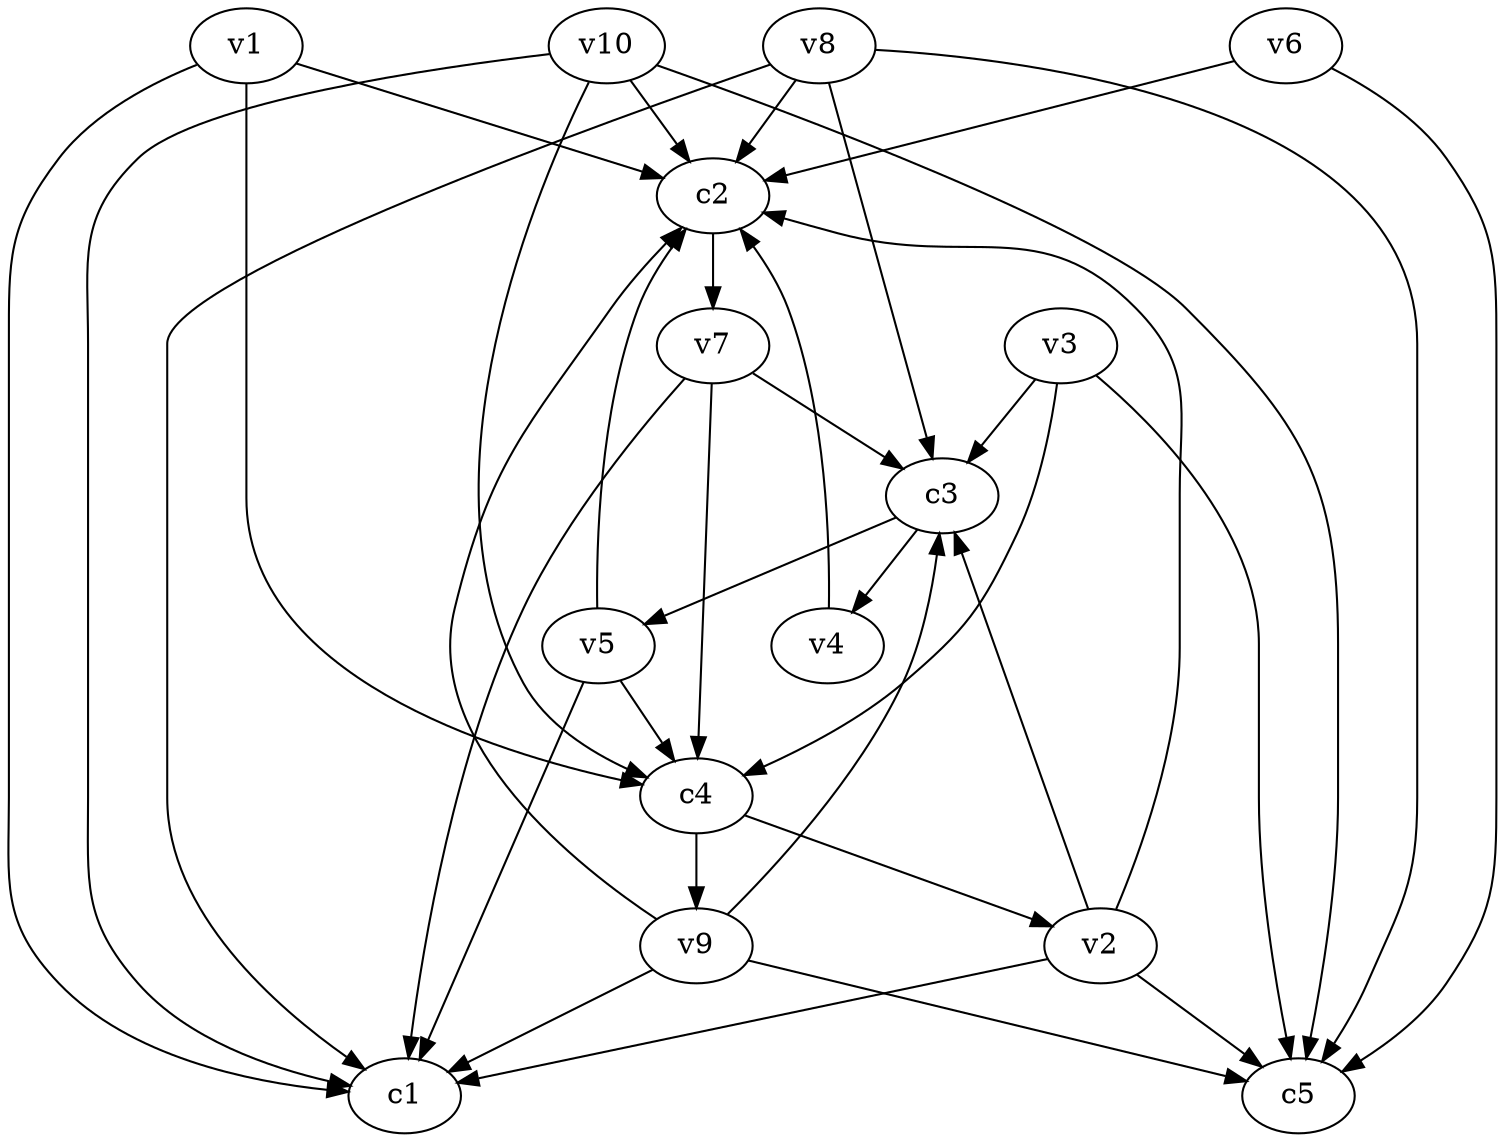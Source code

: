 strict digraph  {
c1;
c2;
c3;
c4;
c5;
v1;
v2;
v3;
v4;
v5;
v6;
v7;
v8;
v9;
v10;
c2 -> v7  [weight=1];
c3 -> v4  [weight=1];
c3 -> v5  [weight=1];
c4 -> v9  [weight=1];
c4 -> v2  [weight=1];
v1 -> c1  [weight=1];
v1 -> c4  [weight=1];
v1 -> c2  [weight=1];
v2 -> c5  [weight=1];
v2 -> c1  [weight=1];
v2 -> c2  [weight=1];
v2 -> c3  [weight=1];
v3 -> c5  [weight=1];
v3 -> c3  [weight=1];
v3 -> c4  [weight=1];
v4 -> c2  [weight=1];
v5 -> c4  [weight=1];
v5 -> c1  [weight=1];
v5 -> c2  [weight=1];
v6 -> c2  [weight=1];
v6 -> c5  [weight=1];
v7 -> c4  [weight=1];
v7 -> c1  [weight=1];
v7 -> c3  [weight=1];
v8 -> c3  [weight=1];
v8 -> c1  [weight=1];
v8 -> c2  [weight=1];
v8 -> c5  [weight=1];
v9 -> c3  [weight=1];
v9 -> c2  [weight=1];
v9 -> c1  [weight=1];
v9 -> c5  [weight=1];
v10 -> c2  [weight=1];
v10 -> c1  [weight=1];
v10 -> c4  [weight=1];
v10 -> c5  [weight=1];
}
